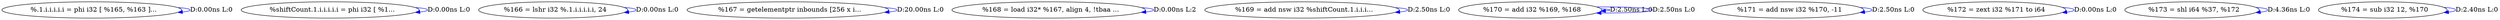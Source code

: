 digraph {
Node0x3343580[label="  %.1.i.i.i.i.i = phi i32 [ %165, %163 ]..."];
Node0x3343580 -> Node0x3343580[label="D:0.00ns L:0",color=blue];
Node0x3343660[label="  %shiftCount.1.i.i.i.i.i = phi i32 [ %1..."];
Node0x3343660 -> Node0x3343660[label="D:0.00ns L:0",color=blue];
Node0x3343740[label="  %166 = lshr i32 %.1.i.i.i.i.i, 24"];
Node0x3343740 -> Node0x3343740[label="D:0.00ns L:0",color=blue];
Node0x3343820[label="  %167 = getelementptr inbounds [256 x i..."];
Node0x3343820 -> Node0x3343820[label="D:20.00ns L:0",color=blue];
Node0x3343940[label="  %168 = load i32* %167, align 4, !tbaa ..."];
Node0x3343940 -> Node0x3343940[label="D:0.00ns L:2",color=blue];
Node0x3343a20[label="  %169 = add nsw i32 %shiftCount.1.i.i.i..."];
Node0x3343a20 -> Node0x3343a20[label="D:2.50ns L:0",color=blue];
Node0x3343b00[label="  %170 = add i32 %169, %168"];
Node0x3343b00 -> Node0x3343b00[label="D:2.50ns L:0",color=blue];
Node0x3343b00 -> Node0x3343b00[label="D:2.50ns L:0",color=blue];
Node0x3343be0[label="  %171 = add nsw i32 %170, -11"];
Node0x3343be0 -> Node0x3343be0[label="D:2.50ns L:0",color=blue];
Node0x3343cc0[label="  %172 = zext i32 %171 to i64"];
Node0x3343cc0 -> Node0x3343cc0[label="D:0.00ns L:0",color=blue];
Node0x3343da0[label="  %173 = shl i64 %37, %172"];
Node0x3343da0 -> Node0x3343da0[label="D:4.36ns L:0",color=blue];
Node0x3343e80[label="  %174 = sub i32 12, %170"];
Node0x3343e80 -> Node0x3343e80[label="D:2.40ns L:0",color=blue];
}
